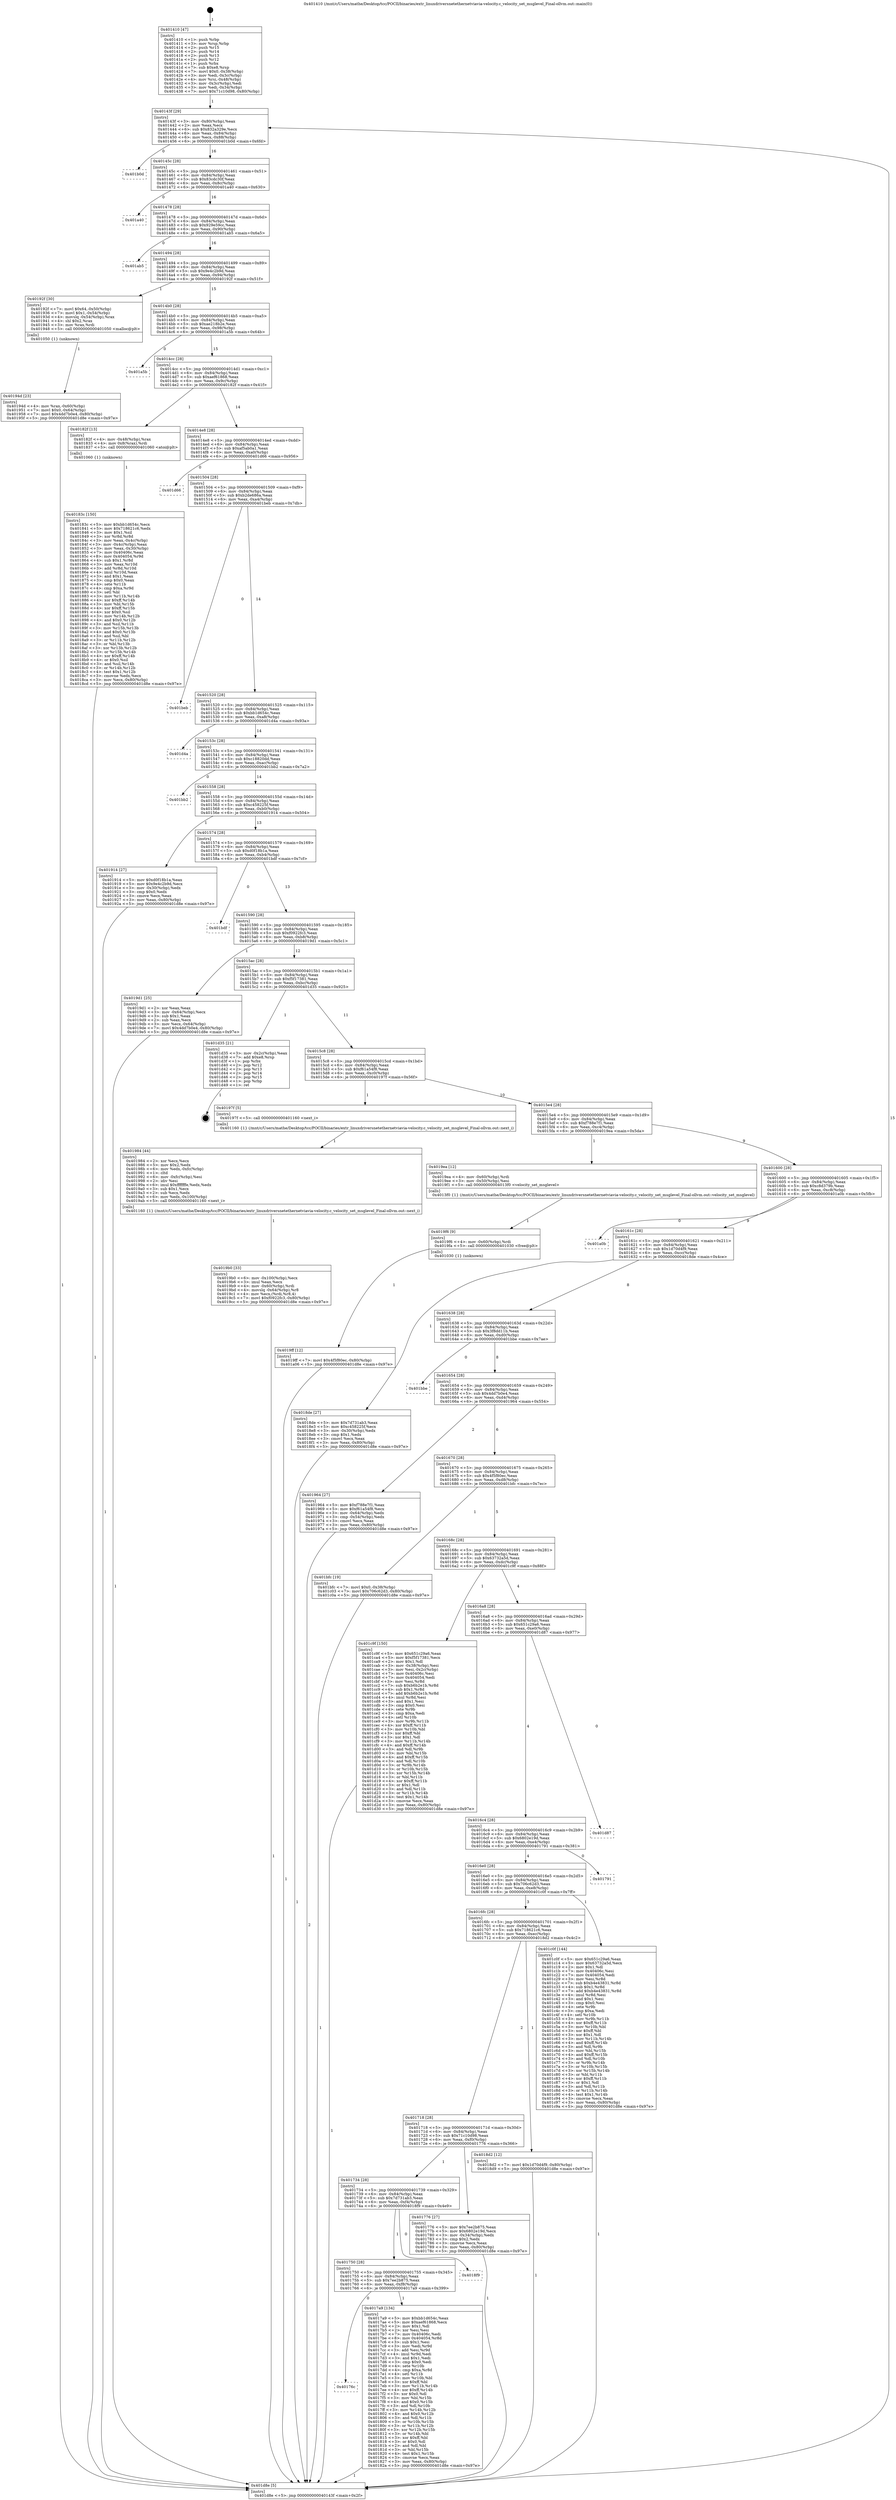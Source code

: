 digraph "0x401410" {
  label = "0x401410 (/mnt/c/Users/mathe/Desktop/tcc/POCII/binaries/extr_linuxdriversnetethernetviavia-velocity.c_velocity_set_msglevel_Final-ollvm.out::main(0))"
  labelloc = "t"
  node[shape=record]

  Entry [label="",width=0.3,height=0.3,shape=circle,fillcolor=black,style=filled]
  "0x40143f" [label="{
     0x40143f [29]\l
     | [instrs]\l
     &nbsp;&nbsp;0x40143f \<+3\>: mov -0x80(%rbp),%eax\l
     &nbsp;&nbsp;0x401442 \<+2\>: mov %eax,%ecx\l
     &nbsp;&nbsp;0x401444 \<+6\>: sub $0x832a329e,%ecx\l
     &nbsp;&nbsp;0x40144a \<+6\>: mov %eax,-0x84(%rbp)\l
     &nbsp;&nbsp;0x401450 \<+6\>: mov %ecx,-0x88(%rbp)\l
     &nbsp;&nbsp;0x401456 \<+6\>: je 0000000000401b0d \<main+0x6fd\>\l
  }"]
  "0x401b0d" [label="{
     0x401b0d\l
  }", style=dashed]
  "0x40145c" [label="{
     0x40145c [28]\l
     | [instrs]\l
     &nbsp;&nbsp;0x40145c \<+5\>: jmp 0000000000401461 \<main+0x51\>\l
     &nbsp;&nbsp;0x401461 \<+6\>: mov -0x84(%rbp),%eax\l
     &nbsp;&nbsp;0x401467 \<+5\>: sub $0x83cdc30f,%eax\l
     &nbsp;&nbsp;0x40146c \<+6\>: mov %eax,-0x8c(%rbp)\l
     &nbsp;&nbsp;0x401472 \<+6\>: je 0000000000401a40 \<main+0x630\>\l
  }"]
  Exit [label="",width=0.3,height=0.3,shape=circle,fillcolor=black,style=filled,peripheries=2]
  "0x401a40" [label="{
     0x401a40\l
  }", style=dashed]
  "0x401478" [label="{
     0x401478 [28]\l
     | [instrs]\l
     &nbsp;&nbsp;0x401478 \<+5\>: jmp 000000000040147d \<main+0x6d\>\l
     &nbsp;&nbsp;0x40147d \<+6\>: mov -0x84(%rbp),%eax\l
     &nbsp;&nbsp;0x401483 \<+5\>: sub $0x929e59cc,%eax\l
     &nbsp;&nbsp;0x401488 \<+6\>: mov %eax,-0x90(%rbp)\l
     &nbsp;&nbsp;0x40148e \<+6\>: je 0000000000401ab5 \<main+0x6a5\>\l
  }"]
  "0x4019ff" [label="{
     0x4019ff [12]\l
     | [instrs]\l
     &nbsp;&nbsp;0x4019ff \<+7\>: movl $0x4f5f80ec,-0x80(%rbp)\l
     &nbsp;&nbsp;0x401a06 \<+5\>: jmp 0000000000401d8e \<main+0x97e\>\l
  }"]
  "0x401ab5" [label="{
     0x401ab5\l
  }", style=dashed]
  "0x401494" [label="{
     0x401494 [28]\l
     | [instrs]\l
     &nbsp;&nbsp;0x401494 \<+5\>: jmp 0000000000401499 \<main+0x89\>\l
     &nbsp;&nbsp;0x401499 \<+6\>: mov -0x84(%rbp),%eax\l
     &nbsp;&nbsp;0x40149f \<+5\>: sub $0x9e4c2b9d,%eax\l
     &nbsp;&nbsp;0x4014a4 \<+6\>: mov %eax,-0x94(%rbp)\l
     &nbsp;&nbsp;0x4014aa \<+6\>: je 000000000040192f \<main+0x51f\>\l
  }"]
  "0x4019f6" [label="{
     0x4019f6 [9]\l
     | [instrs]\l
     &nbsp;&nbsp;0x4019f6 \<+4\>: mov -0x60(%rbp),%rdi\l
     &nbsp;&nbsp;0x4019fa \<+5\>: call 0000000000401030 \<free@plt\>\l
     | [calls]\l
     &nbsp;&nbsp;0x401030 \{1\} (unknown)\l
  }"]
  "0x40192f" [label="{
     0x40192f [30]\l
     | [instrs]\l
     &nbsp;&nbsp;0x40192f \<+7\>: movl $0x64,-0x50(%rbp)\l
     &nbsp;&nbsp;0x401936 \<+7\>: movl $0x1,-0x54(%rbp)\l
     &nbsp;&nbsp;0x40193d \<+4\>: movslq -0x54(%rbp),%rax\l
     &nbsp;&nbsp;0x401941 \<+4\>: shl $0x2,%rax\l
     &nbsp;&nbsp;0x401945 \<+3\>: mov %rax,%rdi\l
     &nbsp;&nbsp;0x401948 \<+5\>: call 0000000000401050 \<malloc@plt\>\l
     | [calls]\l
     &nbsp;&nbsp;0x401050 \{1\} (unknown)\l
  }"]
  "0x4014b0" [label="{
     0x4014b0 [28]\l
     | [instrs]\l
     &nbsp;&nbsp;0x4014b0 \<+5\>: jmp 00000000004014b5 \<main+0xa5\>\l
     &nbsp;&nbsp;0x4014b5 \<+6\>: mov -0x84(%rbp),%eax\l
     &nbsp;&nbsp;0x4014bb \<+5\>: sub $0xae218b2e,%eax\l
     &nbsp;&nbsp;0x4014c0 \<+6\>: mov %eax,-0x98(%rbp)\l
     &nbsp;&nbsp;0x4014c6 \<+6\>: je 0000000000401a5b \<main+0x64b\>\l
  }"]
  "0x4019b0" [label="{
     0x4019b0 [33]\l
     | [instrs]\l
     &nbsp;&nbsp;0x4019b0 \<+6\>: mov -0x100(%rbp),%ecx\l
     &nbsp;&nbsp;0x4019b6 \<+3\>: imul %eax,%ecx\l
     &nbsp;&nbsp;0x4019b9 \<+4\>: mov -0x60(%rbp),%rdi\l
     &nbsp;&nbsp;0x4019bd \<+4\>: movslq -0x64(%rbp),%r8\l
     &nbsp;&nbsp;0x4019c1 \<+4\>: mov %ecx,(%rdi,%r8,4)\l
     &nbsp;&nbsp;0x4019c5 \<+7\>: movl $0xf0922fc3,-0x80(%rbp)\l
     &nbsp;&nbsp;0x4019cc \<+5\>: jmp 0000000000401d8e \<main+0x97e\>\l
  }"]
  "0x401a5b" [label="{
     0x401a5b\l
  }", style=dashed]
  "0x4014cc" [label="{
     0x4014cc [28]\l
     | [instrs]\l
     &nbsp;&nbsp;0x4014cc \<+5\>: jmp 00000000004014d1 \<main+0xc1\>\l
     &nbsp;&nbsp;0x4014d1 \<+6\>: mov -0x84(%rbp),%eax\l
     &nbsp;&nbsp;0x4014d7 \<+5\>: sub $0xaef61868,%eax\l
     &nbsp;&nbsp;0x4014dc \<+6\>: mov %eax,-0x9c(%rbp)\l
     &nbsp;&nbsp;0x4014e2 \<+6\>: je 000000000040182f \<main+0x41f\>\l
  }"]
  "0x401984" [label="{
     0x401984 [44]\l
     | [instrs]\l
     &nbsp;&nbsp;0x401984 \<+2\>: xor %ecx,%ecx\l
     &nbsp;&nbsp;0x401986 \<+5\>: mov $0x2,%edx\l
     &nbsp;&nbsp;0x40198b \<+6\>: mov %edx,-0xfc(%rbp)\l
     &nbsp;&nbsp;0x401991 \<+1\>: cltd\l
     &nbsp;&nbsp;0x401992 \<+6\>: mov -0xfc(%rbp),%esi\l
     &nbsp;&nbsp;0x401998 \<+2\>: idiv %esi\l
     &nbsp;&nbsp;0x40199a \<+6\>: imul $0xfffffffe,%edx,%edx\l
     &nbsp;&nbsp;0x4019a0 \<+3\>: sub $0x1,%ecx\l
     &nbsp;&nbsp;0x4019a3 \<+2\>: sub %ecx,%edx\l
     &nbsp;&nbsp;0x4019a5 \<+6\>: mov %edx,-0x100(%rbp)\l
     &nbsp;&nbsp;0x4019ab \<+5\>: call 0000000000401160 \<next_i\>\l
     | [calls]\l
     &nbsp;&nbsp;0x401160 \{1\} (/mnt/c/Users/mathe/Desktop/tcc/POCII/binaries/extr_linuxdriversnetethernetviavia-velocity.c_velocity_set_msglevel_Final-ollvm.out::next_i)\l
  }"]
  "0x40182f" [label="{
     0x40182f [13]\l
     | [instrs]\l
     &nbsp;&nbsp;0x40182f \<+4\>: mov -0x48(%rbp),%rax\l
     &nbsp;&nbsp;0x401833 \<+4\>: mov 0x8(%rax),%rdi\l
     &nbsp;&nbsp;0x401837 \<+5\>: call 0000000000401060 \<atoi@plt\>\l
     | [calls]\l
     &nbsp;&nbsp;0x401060 \{1\} (unknown)\l
  }"]
  "0x4014e8" [label="{
     0x4014e8 [28]\l
     | [instrs]\l
     &nbsp;&nbsp;0x4014e8 \<+5\>: jmp 00000000004014ed \<main+0xdd\>\l
     &nbsp;&nbsp;0x4014ed \<+6\>: mov -0x84(%rbp),%eax\l
     &nbsp;&nbsp;0x4014f3 \<+5\>: sub $0xaf5ab0a1,%eax\l
     &nbsp;&nbsp;0x4014f8 \<+6\>: mov %eax,-0xa0(%rbp)\l
     &nbsp;&nbsp;0x4014fe \<+6\>: je 0000000000401d66 \<main+0x956\>\l
  }"]
  "0x40194d" [label="{
     0x40194d [23]\l
     | [instrs]\l
     &nbsp;&nbsp;0x40194d \<+4\>: mov %rax,-0x60(%rbp)\l
     &nbsp;&nbsp;0x401951 \<+7\>: movl $0x0,-0x64(%rbp)\l
     &nbsp;&nbsp;0x401958 \<+7\>: movl $0x4dd7b0e4,-0x80(%rbp)\l
     &nbsp;&nbsp;0x40195f \<+5\>: jmp 0000000000401d8e \<main+0x97e\>\l
  }"]
  "0x401d66" [label="{
     0x401d66\l
  }", style=dashed]
  "0x401504" [label="{
     0x401504 [28]\l
     | [instrs]\l
     &nbsp;&nbsp;0x401504 \<+5\>: jmp 0000000000401509 \<main+0xf9\>\l
     &nbsp;&nbsp;0x401509 \<+6\>: mov -0x84(%rbp),%eax\l
     &nbsp;&nbsp;0x40150f \<+5\>: sub $0xb2de686a,%eax\l
     &nbsp;&nbsp;0x401514 \<+6\>: mov %eax,-0xa4(%rbp)\l
     &nbsp;&nbsp;0x40151a \<+6\>: je 0000000000401beb \<main+0x7db\>\l
  }"]
  "0x40183c" [label="{
     0x40183c [150]\l
     | [instrs]\l
     &nbsp;&nbsp;0x40183c \<+5\>: mov $0xbb1d654c,%ecx\l
     &nbsp;&nbsp;0x401841 \<+5\>: mov $0x718621c6,%edx\l
     &nbsp;&nbsp;0x401846 \<+3\>: mov $0x1,%sil\l
     &nbsp;&nbsp;0x401849 \<+3\>: xor %r8d,%r8d\l
     &nbsp;&nbsp;0x40184c \<+3\>: mov %eax,-0x4c(%rbp)\l
     &nbsp;&nbsp;0x40184f \<+3\>: mov -0x4c(%rbp),%eax\l
     &nbsp;&nbsp;0x401852 \<+3\>: mov %eax,-0x30(%rbp)\l
     &nbsp;&nbsp;0x401855 \<+7\>: mov 0x40406c,%eax\l
     &nbsp;&nbsp;0x40185c \<+8\>: mov 0x404054,%r9d\l
     &nbsp;&nbsp;0x401864 \<+4\>: sub $0x1,%r8d\l
     &nbsp;&nbsp;0x401868 \<+3\>: mov %eax,%r10d\l
     &nbsp;&nbsp;0x40186b \<+3\>: add %r8d,%r10d\l
     &nbsp;&nbsp;0x40186e \<+4\>: imul %r10d,%eax\l
     &nbsp;&nbsp;0x401872 \<+3\>: and $0x1,%eax\l
     &nbsp;&nbsp;0x401875 \<+3\>: cmp $0x0,%eax\l
     &nbsp;&nbsp;0x401878 \<+4\>: sete %r11b\l
     &nbsp;&nbsp;0x40187c \<+4\>: cmp $0xa,%r9d\l
     &nbsp;&nbsp;0x401880 \<+3\>: setl %bl\l
     &nbsp;&nbsp;0x401883 \<+3\>: mov %r11b,%r14b\l
     &nbsp;&nbsp;0x401886 \<+4\>: xor $0xff,%r14b\l
     &nbsp;&nbsp;0x40188a \<+3\>: mov %bl,%r15b\l
     &nbsp;&nbsp;0x40188d \<+4\>: xor $0xff,%r15b\l
     &nbsp;&nbsp;0x401891 \<+4\>: xor $0x0,%sil\l
     &nbsp;&nbsp;0x401895 \<+3\>: mov %r14b,%r12b\l
     &nbsp;&nbsp;0x401898 \<+4\>: and $0x0,%r12b\l
     &nbsp;&nbsp;0x40189c \<+3\>: and %sil,%r11b\l
     &nbsp;&nbsp;0x40189f \<+3\>: mov %r15b,%r13b\l
     &nbsp;&nbsp;0x4018a2 \<+4\>: and $0x0,%r13b\l
     &nbsp;&nbsp;0x4018a6 \<+3\>: and %sil,%bl\l
     &nbsp;&nbsp;0x4018a9 \<+3\>: or %r11b,%r12b\l
     &nbsp;&nbsp;0x4018ac \<+3\>: or %bl,%r13b\l
     &nbsp;&nbsp;0x4018af \<+3\>: xor %r13b,%r12b\l
     &nbsp;&nbsp;0x4018b2 \<+3\>: or %r15b,%r14b\l
     &nbsp;&nbsp;0x4018b5 \<+4\>: xor $0xff,%r14b\l
     &nbsp;&nbsp;0x4018b9 \<+4\>: or $0x0,%sil\l
     &nbsp;&nbsp;0x4018bd \<+3\>: and %sil,%r14b\l
     &nbsp;&nbsp;0x4018c0 \<+3\>: or %r14b,%r12b\l
     &nbsp;&nbsp;0x4018c3 \<+4\>: test $0x1,%r12b\l
     &nbsp;&nbsp;0x4018c7 \<+3\>: cmovne %edx,%ecx\l
     &nbsp;&nbsp;0x4018ca \<+3\>: mov %ecx,-0x80(%rbp)\l
     &nbsp;&nbsp;0x4018cd \<+5\>: jmp 0000000000401d8e \<main+0x97e\>\l
  }"]
  "0x401beb" [label="{
     0x401beb\l
  }", style=dashed]
  "0x401520" [label="{
     0x401520 [28]\l
     | [instrs]\l
     &nbsp;&nbsp;0x401520 \<+5\>: jmp 0000000000401525 \<main+0x115\>\l
     &nbsp;&nbsp;0x401525 \<+6\>: mov -0x84(%rbp),%eax\l
     &nbsp;&nbsp;0x40152b \<+5\>: sub $0xbb1d654c,%eax\l
     &nbsp;&nbsp;0x401530 \<+6\>: mov %eax,-0xa8(%rbp)\l
     &nbsp;&nbsp;0x401536 \<+6\>: je 0000000000401d4a \<main+0x93a\>\l
  }"]
  "0x40176c" [label="{
     0x40176c\l
  }", style=dashed]
  "0x401d4a" [label="{
     0x401d4a\l
  }", style=dashed]
  "0x40153c" [label="{
     0x40153c [28]\l
     | [instrs]\l
     &nbsp;&nbsp;0x40153c \<+5\>: jmp 0000000000401541 \<main+0x131\>\l
     &nbsp;&nbsp;0x401541 \<+6\>: mov -0x84(%rbp),%eax\l
     &nbsp;&nbsp;0x401547 \<+5\>: sub $0xc18820dd,%eax\l
     &nbsp;&nbsp;0x40154c \<+6\>: mov %eax,-0xac(%rbp)\l
     &nbsp;&nbsp;0x401552 \<+6\>: je 0000000000401bb2 \<main+0x7a2\>\l
  }"]
  "0x4017a9" [label="{
     0x4017a9 [134]\l
     | [instrs]\l
     &nbsp;&nbsp;0x4017a9 \<+5\>: mov $0xbb1d654c,%eax\l
     &nbsp;&nbsp;0x4017ae \<+5\>: mov $0xaef61868,%ecx\l
     &nbsp;&nbsp;0x4017b3 \<+2\>: mov $0x1,%dl\l
     &nbsp;&nbsp;0x4017b5 \<+2\>: xor %esi,%esi\l
     &nbsp;&nbsp;0x4017b7 \<+7\>: mov 0x40406c,%edi\l
     &nbsp;&nbsp;0x4017be \<+8\>: mov 0x404054,%r8d\l
     &nbsp;&nbsp;0x4017c6 \<+3\>: sub $0x1,%esi\l
     &nbsp;&nbsp;0x4017c9 \<+3\>: mov %edi,%r9d\l
     &nbsp;&nbsp;0x4017cc \<+3\>: add %esi,%r9d\l
     &nbsp;&nbsp;0x4017cf \<+4\>: imul %r9d,%edi\l
     &nbsp;&nbsp;0x4017d3 \<+3\>: and $0x1,%edi\l
     &nbsp;&nbsp;0x4017d6 \<+3\>: cmp $0x0,%edi\l
     &nbsp;&nbsp;0x4017d9 \<+4\>: sete %r10b\l
     &nbsp;&nbsp;0x4017dd \<+4\>: cmp $0xa,%r8d\l
     &nbsp;&nbsp;0x4017e1 \<+4\>: setl %r11b\l
     &nbsp;&nbsp;0x4017e5 \<+3\>: mov %r10b,%bl\l
     &nbsp;&nbsp;0x4017e8 \<+3\>: xor $0xff,%bl\l
     &nbsp;&nbsp;0x4017eb \<+3\>: mov %r11b,%r14b\l
     &nbsp;&nbsp;0x4017ee \<+4\>: xor $0xff,%r14b\l
     &nbsp;&nbsp;0x4017f2 \<+3\>: xor $0x0,%dl\l
     &nbsp;&nbsp;0x4017f5 \<+3\>: mov %bl,%r15b\l
     &nbsp;&nbsp;0x4017f8 \<+4\>: and $0x0,%r15b\l
     &nbsp;&nbsp;0x4017fc \<+3\>: and %dl,%r10b\l
     &nbsp;&nbsp;0x4017ff \<+3\>: mov %r14b,%r12b\l
     &nbsp;&nbsp;0x401802 \<+4\>: and $0x0,%r12b\l
     &nbsp;&nbsp;0x401806 \<+3\>: and %dl,%r11b\l
     &nbsp;&nbsp;0x401809 \<+3\>: or %r10b,%r15b\l
     &nbsp;&nbsp;0x40180c \<+3\>: or %r11b,%r12b\l
     &nbsp;&nbsp;0x40180f \<+3\>: xor %r12b,%r15b\l
     &nbsp;&nbsp;0x401812 \<+3\>: or %r14b,%bl\l
     &nbsp;&nbsp;0x401815 \<+3\>: xor $0xff,%bl\l
     &nbsp;&nbsp;0x401818 \<+3\>: or $0x0,%dl\l
     &nbsp;&nbsp;0x40181b \<+2\>: and %dl,%bl\l
     &nbsp;&nbsp;0x40181d \<+3\>: or %bl,%r15b\l
     &nbsp;&nbsp;0x401820 \<+4\>: test $0x1,%r15b\l
     &nbsp;&nbsp;0x401824 \<+3\>: cmovne %ecx,%eax\l
     &nbsp;&nbsp;0x401827 \<+3\>: mov %eax,-0x80(%rbp)\l
     &nbsp;&nbsp;0x40182a \<+5\>: jmp 0000000000401d8e \<main+0x97e\>\l
  }"]
  "0x401bb2" [label="{
     0x401bb2\l
  }", style=dashed]
  "0x401558" [label="{
     0x401558 [28]\l
     | [instrs]\l
     &nbsp;&nbsp;0x401558 \<+5\>: jmp 000000000040155d \<main+0x14d\>\l
     &nbsp;&nbsp;0x40155d \<+6\>: mov -0x84(%rbp),%eax\l
     &nbsp;&nbsp;0x401563 \<+5\>: sub $0xc458225f,%eax\l
     &nbsp;&nbsp;0x401568 \<+6\>: mov %eax,-0xb0(%rbp)\l
     &nbsp;&nbsp;0x40156e \<+6\>: je 0000000000401914 \<main+0x504\>\l
  }"]
  "0x401750" [label="{
     0x401750 [28]\l
     | [instrs]\l
     &nbsp;&nbsp;0x401750 \<+5\>: jmp 0000000000401755 \<main+0x345\>\l
     &nbsp;&nbsp;0x401755 \<+6\>: mov -0x84(%rbp),%eax\l
     &nbsp;&nbsp;0x40175b \<+5\>: sub $0x7ee2b875,%eax\l
     &nbsp;&nbsp;0x401760 \<+6\>: mov %eax,-0xf8(%rbp)\l
     &nbsp;&nbsp;0x401766 \<+6\>: je 00000000004017a9 \<main+0x399\>\l
  }"]
  "0x401914" [label="{
     0x401914 [27]\l
     | [instrs]\l
     &nbsp;&nbsp;0x401914 \<+5\>: mov $0xd0f18b1a,%eax\l
     &nbsp;&nbsp;0x401919 \<+5\>: mov $0x9e4c2b9d,%ecx\l
     &nbsp;&nbsp;0x40191e \<+3\>: mov -0x30(%rbp),%edx\l
     &nbsp;&nbsp;0x401921 \<+3\>: cmp $0x0,%edx\l
     &nbsp;&nbsp;0x401924 \<+3\>: cmove %ecx,%eax\l
     &nbsp;&nbsp;0x401927 \<+3\>: mov %eax,-0x80(%rbp)\l
     &nbsp;&nbsp;0x40192a \<+5\>: jmp 0000000000401d8e \<main+0x97e\>\l
  }"]
  "0x401574" [label="{
     0x401574 [28]\l
     | [instrs]\l
     &nbsp;&nbsp;0x401574 \<+5\>: jmp 0000000000401579 \<main+0x169\>\l
     &nbsp;&nbsp;0x401579 \<+6\>: mov -0x84(%rbp),%eax\l
     &nbsp;&nbsp;0x40157f \<+5\>: sub $0xd0f18b1a,%eax\l
     &nbsp;&nbsp;0x401584 \<+6\>: mov %eax,-0xb4(%rbp)\l
     &nbsp;&nbsp;0x40158a \<+6\>: je 0000000000401bdf \<main+0x7cf\>\l
  }"]
  "0x4018f9" [label="{
     0x4018f9\l
  }", style=dashed]
  "0x401bdf" [label="{
     0x401bdf\l
  }", style=dashed]
  "0x401590" [label="{
     0x401590 [28]\l
     | [instrs]\l
     &nbsp;&nbsp;0x401590 \<+5\>: jmp 0000000000401595 \<main+0x185\>\l
     &nbsp;&nbsp;0x401595 \<+6\>: mov -0x84(%rbp),%eax\l
     &nbsp;&nbsp;0x40159b \<+5\>: sub $0xf0922fc3,%eax\l
     &nbsp;&nbsp;0x4015a0 \<+6\>: mov %eax,-0xb8(%rbp)\l
     &nbsp;&nbsp;0x4015a6 \<+6\>: je 00000000004019d1 \<main+0x5c1\>\l
  }"]
  "0x401410" [label="{
     0x401410 [47]\l
     | [instrs]\l
     &nbsp;&nbsp;0x401410 \<+1\>: push %rbp\l
     &nbsp;&nbsp;0x401411 \<+3\>: mov %rsp,%rbp\l
     &nbsp;&nbsp;0x401414 \<+2\>: push %r15\l
     &nbsp;&nbsp;0x401416 \<+2\>: push %r14\l
     &nbsp;&nbsp;0x401418 \<+2\>: push %r13\l
     &nbsp;&nbsp;0x40141a \<+2\>: push %r12\l
     &nbsp;&nbsp;0x40141c \<+1\>: push %rbx\l
     &nbsp;&nbsp;0x40141d \<+7\>: sub $0xe8,%rsp\l
     &nbsp;&nbsp;0x401424 \<+7\>: movl $0x0,-0x38(%rbp)\l
     &nbsp;&nbsp;0x40142b \<+3\>: mov %edi,-0x3c(%rbp)\l
     &nbsp;&nbsp;0x40142e \<+4\>: mov %rsi,-0x48(%rbp)\l
     &nbsp;&nbsp;0x401432 \<+3\>: mov -0x3c(%rbp),%edi\l
     &nbsp;&nbsp;0x401435 \<+3\>: mov %edi,-0x34(%rbp)\l
     &nbsp;&nbsp;0x401438 \<+7\>: movl $0x71c10d98,-0x80(%rbp)\l
  }"]
  "0x4019d1" [label="{
     0x4019d1 [25]\l
     | [instrs]\l
     &nbsp;&nbsp;0x4019d1 \<+2\>: xor %eax,%eax\l
     &nbsp;&nbsp;0x4019d3 \<+3\>: mov -0x64(%rbp),%ecx\l
     &nbsp;&nbsp;0x4019d6 \<+3\>: sub $0x1,%eax\l
     &nbsp;&nbsp;0x4019d9 \<+2\>: sub %eax,%ecx\l
     &nbsp;&nbsp;0x4019db \<+3\>: mov %ecx,-0x64(%rbp)\l
     &nbsp;&nbsp;0x4019de \<+7\>: movl $0x4dd7b0e4,-0x80(%rbp)\l
     &nbsp;&nbsp;0x4019e5 \<+5\>: jmp 0000000000401d8e \<main+0x97e\>\l
  }"]
  "0x4015ac" [label="{
     0x4015ac [28]\l
     | [instrs]\l
     &nbsp;&nbsp;0x4015ac \<+5\>: jmp 00000000004015b1 \<main+0x1a1\>\l
     &nbsp;&nbsp;0x4015b1 \<+6\>: mov -0x84(%rbp),%eax\l
     &nbsp;&nbsp;0x4015b7 \<+5\>: sub $0xf5f17381,%eax\l
     &nbsp;&nbsp;0x4015bc \<+6\>: mov %eax,-0xbc(%rbp)\l
     &nbsp;&nbsp;0x4015c2 \<+6\>: je 0000000000401d35 \<main+0x925\>\l
  }"]
  "0x401d8e" [label="{
     0x401d8e [5]\l
     | [instrs]\l
     &nbsp;&nbsp;0x401d8e \<+5\>: jmp 000000000040143f \<main+0x2f\>\l
  }"]
  "0x401d35" [label="{
     0x401d35 [21]\l
     | [instrs]\l
     &nbsp;&nbsp;0x401d35 \<+3\>: mov -0x2c(%rbp),%eax\l
     &nbsp;&nbsp;0x401d38 \<+7\>: add $0xe8,%rsp\l
     &nbsp;&nbsp;0x401d3f \<+1\>: pop %rbx\l
     &nbsp;&nbsp;0x401d40 \<+2\>: pop %r12\l
     &nbsp;&nbsp;0x401d42 \<+2\>: pop %r13\l
     &nbsp;&nbsp;0x401d44 \<+2\>: pop %r14\l
     &nbsp;&nbsp;0x401d46 \<+2\>: pop %r15\l
     &nbsp;&nbsp;0x401d48 \<+1\>: pop %rbp\l
     &nbsp;&nbsp;0x401d49 \<+1\>: ret\l
  }"]
  "0x4015c8" [label="{
     0x4015c8 [28]\l
     | [instrs]\l
     &nbsp;&nbsp;0x4015c8 \<+5\>: jmp 00000000004015cd \<main+0x1bd\>\l
     &nbsp;&nbsp;0x4015cd \<+6\>: mov -0x84(%rbp),%eax\l
     &nbsp;&nbsp;0x4015d3 \<+5\>: sub $0xf61a54f8,%eax\l
     &nbsp;&nbsp;0x4015d8 \<+6\>: mov %eax,-0xc0(%rbp)\l
     &nbsp;&nbsp;0x4015de \<+6\>: je 000000000040197f \<main+0x56f\>\l
  }"]
  "0x401734" [label="{
     0x401734 [28]\l
     | [instrs]\l
     &nbsp;&nbsp;0x401734 \<+5\>: jmp 0000000000401739 \<main+0x329\>\l
     &nbsp;&nbsp;0x401739 \<+6\>: mov -0x84(%rbp),%eax\l
     &nbsp;&nbsp;0x40173f \<+5\>: sub $0x7d731ab3,%eax\l
     &nbsp;&nbsp;0x401744 \<+6\>: mov %eax,-0xf4(%rbp)\l
     &nbsp;&nbsp;0x40174a \<+6\>: je 00000000004018f9 \<main+0x4e9\>\l
  }"]
  "0x40197f" [label="{
     0x40197f [5]\l
     | [instrs]\l
     &nbsp;&nbsp;0x40197f \<+5\>: call 0000000000401160 \<next_i\>\l
     | [calls]\l
     &nbsp;&nbsp;0x401160 \{1\} (/mnt/c/Users/mathe/Desktop/tcc/POCII/binaries/extr_linuxdriversnetethernetviavia-velocity.c_velocity_set_msglevel_Final-ollvm.out::next_i)\l
  }"]
  "0x4015e4" [label="{
     0x4015e4 [28]\l
     | [instrs]\l
     &nbsp;&nbsp;0x4015e4 \<+5\>: jmp 00000000004015e9 \<main+0x1d9\>\l
     &nbsp;&nbsp;0x4015e9 \<+6\>: mov -0x84(%rbp),%eax\l
     &nbsp;&nbsp;0x4015ef \<+5\>: sub $0xf788e7f1,%eax\l
     &nbsp;&nbsp;0x4015f4 \<+6\>: mov %eax,-0xc4(%rbp)\l
     &nbsp;&nbsp;0x4015fa \<+6\>: je 00000000004019ea \<main+0x5da\>\l
  }"]
  "0x401776" [label="{
     0x401776 [27]\l
     | [instrs]\l
     &nbsp;&nbsp;0x401776 \<+5\>: mov $0x7ee2b875,%eax\l
     &nbsp;&nbsp;0x40177b \<+5\>: mov $0x6802e19d,%ecx\l
     &nbsp;&nbsp;0x401780 \<+3\>: mov -0x34(%rbp),%edx\l
     &nbsp;&nbsp;0x401783 \<+3\>: cmp $0x2,%edx\l
     &nbsp;&nbsp;0x401786 \<+3\>: cmovne %ecx,%eax\l
     &nbsp;&nbsp;0x401789 \<+3\>: mov %eax,-0x80(%rbp)\l
     &nbsp;&nbsp;0x40178c \<+5\>: jmp 0000000000401d8e \<main+0x97e\>\l
  }"]
  "0x4019ea" [label="{
     0x4019ea [12]\l
     | [instrs]\l
     &nbsp;&nbsp;0x4019ea \<+4\>: mov -0x60(%rbp),%rdi\l
     &nbsp;&nbsp;0x4019ee \<+3\>: mov -0x50(%rbp),%esi\l
     &nbsp;&nbsp;0x4019f1 \<+5\>: call 00000000004013f0 \<velocity_set_msglevel\>\l
     | [calls]\l
     &nbsp;&nbsp;0x4013f0 \{1\} (/mnt/c/Users/mathe/Desktop/tcc/POCII/binaries/extr_linuxdriversnetethernetviavia-velocity.c_velocity_set_msglevel_Final-ollvm.out::velocity_set_msglevel)\l
  }"]
  "0x401600" [label="{
     0x401600 [28]\l
     | [instrs]\l
     &nbsp;&nbsp;0x401600 \<+5\>: jmp 0000000000401605 \<main+0x1f5\>\l
     &nbsp;&nbsp;0x401605 \<+6\>: mov -0x84(%rbp),%eax\l
     &nbsp;&nbsp;0x40160b \<+5\>: sub $0xc8d379b,%eax\l
     &nbsp;&nbsp;0x401610 \<+6\>: mov %eax,-0xc8(%rbp)\l
     &nbsp;&nbsp;0x401616 \<+6\>: je 0000000000401a0b \<main+0x5fb\>\l
  }"]
  "0x401718" [label="{
     0x401718 [28]\l
     | [instrs]\l
     &nbsp;&nbsp;0x401718 \<+5\>: jmp 000000000040171d \<main+0x30d\>\l
     &nbsp;&nbsp;0x40171d \<+6\>: mov -0x84(%rbp),%eax\l
     &nbsp;&nbsp;0x401723 \<+5\>: sub $0x71c10d98,%eax\l
     &nbsp;&nbsp;0x401728 \<+6\>: mov %eax,-0xf0(%rbp)\l
     &nbsp;&nbsp;0x40172e \<+6\>: je 0000000000401776 \<main+0x366\>\l
  }"]
  "0x401a0b" [label="{
     0x401a0b\l
  }", style=dashed]
  "0x40161c" [label="{
     0x40161c [28]\l
     | [instrs]\l
     &nbsp;&nbsp;0x40161c \<+5\>: jmp 0000000000401621 \<main+0x211\>\l
     &nbsp;&nbsp;0x401621 \<+6\>: mov -0x84(%rbp),%eax\l
     &nbsp;&nbsp;0x401627 \<+5\>: sub $0x1d70d4f9,%eax\l
     &nbsp;&nbsp;0x40162c \<+6\>: mov %eax,-0xcc(%rbp)\l
     &nbsp;&nbsp;0x401632 \<+6\>: je 00000000004018de \<main+0x4ce\>\l
  }"]
  "0x4018d2" [label="{
     0x4018d2 [12]\l
     | [instrs]\l
     &nbsp;&nbsp;0x4018d2 \<+7\>: movl $0x1d70d4f9,-0x80(%rbp)\l
     &nbsp;&nbsp;0x4018d9 \<+5\>: jmp 0000000000401d8e \<main+0x97e\>\l
  }"]
  "0x4018de" [label="{
     0x4018de [27]\l
     | [instrs]\l
     &nbsp;&nbsp;0x4018de \<+5\>: mov $0x7d731ab3,%eax\l
     &nbsp;&nbsp;0x4018e3 \<+5\>: mov $0xc458225f,%ecx\l
     &nbsp;&nbsp;0x4018e8 \<+3\>: mov -0x30(%rbp),%edx\l
     &nbsp;&nbsp;0x4018eb \<+3\>: cmp $0x1,%edx\l
     &nbsp;&nbsp;0x4018ee \<+3\>: cmovl %ecx,%eax\l
     &nbsp;&nbsp;0x4018f1 \<+3\>: mov %eax,-0x80(%rbp)\l
     &nbsp;&nbsp;0x4018f4 \<+5\>: jmp 0000000000401d8e \<main+0x97e\>\l
  }"]
  "0x401638" [label="{
     0x401638 [28]\l
     | [instrs]\l
     &nbsp;&nbsp;0x401638 \<+5\>: jmp 000000000040163d \<main+0x22d\>\l
     &nbsp;&nbsp;0x40163d \<+6\>: mov -0x84(%rbp),%eax\l
     &nbsp;&nbsp;0x401643 \<+5\>: sub $0x3f8dd11b,%eax\l
     &nbsp;&nbsp;0x401648 \<+6\>: mov %eax,-0xd0(%rbp)\l
     &nbsp;&nbsp;0x40164e \<+6\>: je 0000000000401bbe \<main+0x7ae\>\l
  }"]
  "0x4016fc" [label="{
     0x4016fc [28]\l
     | [instrs]\l
     &nbsp;&nbsp;0x4016fc \<+5\>: jmp 0000000000401701 \<main+0x2f1\>\l
     &nbsp;&nbsp;0x401701 \<+6\>: mov -0x84(%rbp),%eax\l
     &nbsp;&nbsp;0x401707 \<+5\>: sub $0x718621c6,%eax\l
     &nbsp;&nbsp;0x40170c \<+6\>: mov %eax,-0xec(%rbp)\l
     &nbsp;&nbsp;0x401712 \<+6\>: je 00000000004018d2 \<main+0x4c2\>\l
  }"]
  "0x401bbe" [label="{
     0x401bbe\l
  }", style=dashed]
  "0x401654" [label="{
     0x401654 [28]\l
     | [instrs]\l
     &nbsp;&nbsp;0x401654 \<+5\>: jmp 0000000000401659 \<main+0x249\>\l
     &nbsp;&nbsp;0x401659 \<+6\>: mov -0x84(%rbp),%eax\l
     &nbsp;&nbsp;0x40165f \<+5\>: sub $0x4dd7b0e4,%eax\l
     &nbsp;&nbsp;0x401664 \<+6\>: mov %eax,-0xd4(%rbp)\l
     &nbsp;&nbsp;0x40166a \<+6\>: je 0000000000401964 \<main+0x554\>\l
  }"]
  "0x401c0f" [label="{
     0x401c0f [144]\l
     | [instrs]\l
     &nbsp;&nbsp;0x401c0f \<+5\>: mov $0x651c29a6,%eax\l
     &nbsp;&nbsp;0x401c14 \<+5\>: mov $0x63732a5d,%ecx\l
     &nbsp;&nbsp;0x401c19 \<+2\>: mov $0x1,%dl\l
     &nbsp;&nbsp;0x401c1b \<+7\>: mov 0x40406c,%esi\l
     &nbsp;&nbsp;0x401c22 \<+7\>: mov 0x404054,%edi\l
     &nbsp;&nbsp;0x401c29 \<+3\>: mov %esi,%r8d\l
     &nbsp;&nbsp;0x401c2c \<+7\>: sub $0xb4e43831,%r8d\l
     &nbsp;&nbsp;0x401c33 \<+4\>: sub $0x1,%r8d\l
     &nbsp;&nbsp;0x401c37 \<+7\>: add $0xb4e43831,%r8d\l
     &nbsp;&nbsp;0x401c3e \<+4\>: imul %r8d,%esi\l
     &nbsp;&nbsp;0x401c42 \<+3\>: and $0x1,%esi\l
     &nbsp;&nbsp;0x401c45 \<+3\>: cmp $0x0,%esi\l
     &nbsp;&nbsp;0x401c48 \<+4\>: sete %r9b\l
     &nbsp;&nbsp;0x401c4c \<+3\>: cmp $0xa,%edi\l
     &nbsp;&nbsp;0x401c4f \<+4\>: setl %r10b\l
     &nbsp;&nbsp;0x401c53 \<+3\>: mov %r9b,%r11b\l
     &nbsp;&nbsp;0x401c56 \<+4\>: xor $0xff,%r11b\l
     &nbsp;&nbsp;0x401c5a \<+3\>: mov %r10b,%bl\l
     &nbsp;&nbsp;0x401c5d \<+3\>: xor $0xff,%bl\l
     &nbsp;&nbsp;0x401c60 \<+3\>: xor $0x1,%dl\l
     &nbsp;&nbsp;0x401c63 \<+3\>: mov %r11b,%r14b\l
     &nbsp;&nbsp;0x401c66 \<+4\>: and $0xff,%r14b\l
     &nbsp;&nbsp;0x401c6a \<+3\>: and %dl,%r9b\l
     &nbsp;&nbsp;0x401c6d \<+3\>: mov %bl,%r15b\l
     &nbsp;&nbsp;0x401c70 \<+4\>: and $0xff,%r15b\l
     &nbsp;&nbsp;0x401c74 \<+3\>: and %dl,%r10b\l
     &nbsp;&nbsp;0x401c77 \<+3\>: or %r9b,%r14b\l
     &nbsp;&nbsp;0x401c7a \<+3\>: or %r10b,%r15b\l
     &nbsp;&nbsp;0x401c7d \<+3\>: xor %r15b,%r14b\l
     &nbsp;&nbsp;0x401c80 \<+3\>: or %bl,%r11b\l
     &nbsp;&nbsp;0x401c83 \<+4\>: xor $0xff,%r11b\l
     &nbsp;&nbsp;0x401c87 \<+3\>: or $0x1,%dl\l
     &nbsp;&nbsp;0x401c8a \<+3\>: and %dl,%r11b\l
     &nbsp;&nbsp;0x401c8d \<+3\>: or %r11b,%r14b\l
     &nbsp;&nbsp;0x401c90 \<+4\>: test $0x1,%r14b\l
     &nbsp;&nbsp;0x401c94 \<+3\>: cmovne %ecx,%eax\l
     &nbsp;&nbsp;0x401c97 \<+3\>: mov %eax,-0x80(%rbp)\l
     &nbsp;&nbsp;0x401c9a \<+5\>: jmp 0000000000401d8e \<main+0x97e\>\l
  }"]
  "0x401964" [label="{
     0x401964 [27]\l
     | [instrs]\l
     &nbsp;&nbsp;0x401964 \<+5\>: mov $0xf788e7f1,%eax\l
     &nbsp;&nbsp;0x401969 \<+5\>: mov $0xf61a54f8,%ecx\l
     &nbsp;&nbsp;0x40196e \<+3\>: mov -0x64(%rbp),%edx\l
     &nbsp;&nbsp;0x401971 \<+3\>: cmp -0x54(%rbp),%edx\l
     &nbsp;&nbsp;0x401974 \<+3\>: cmovl %ecx,%eax\l
     &nbsp;&nbsp;0x401977 \<+3\>: mov %eax,-0x80(%rbp)\l
     &nbsp;&nbsp;0x40197a \<+5\>: jmp 0000000000401d8e \<main+0x97e\>\l
  }"]
  "0x401670" [label="{
     0x401670 [28]\l
     | [instrs]\l
     &nbsp;&nbsp;0x401670 \<+5\>: jmp 0000000000401675 \<main+0x265\>\l
     &nbsp;&nbsp;0x401675 \<+6\>: mov -0x84(%rbp),%eax\l
     &nbsp;&nbsp;0x40167b \<+5\>: sub $0x4f5f80ec,%eax\l
     &nbsp;&nbsp;0x401680 \<+6\>: mov %eax,-0xd8(%rbp)\l
     &nbsp;&nbsp;0x401686 \<+6\>: je 0000000000401bfc \<main+0x7ec\>\l
  }"]
  "0x4016e0" [label="{
     0x4016e0 [28]\l
     | [instrs]\l
     &nbsp;&nbsp;0x4016e0 \<+5\>: jmp 00000000004016e5 \<main+0x2d5\>\l
     &nbsp;&nbsp;0x4016e5 \<+6\>: mov -0x84(%rbp),%eax\l
     &nbsp;&nbsp;0x4016eb \<+5\>: sub $0x706c62d3,%eax\l
     &nbsp;&nbsp;0x4016f0 \<+6\>: mov %eax,-0xe8(%rbp)\l
     &nbsp;&nbsp;0x4016f6 \<+6\>: je 0000000000401c0f \<main+0x7ff\>\l
  }"]
  "0x401bfc" [label="{
     0x401bfc [19]\l
     | [instrs]\l
     &nbsp;&nbsp;0x401bfc \<+7\>: movl $0x0,-0x38(%rbp)\l
     &nbsp;&nbsp;0x401c03 \<+7\>: movl $0x706c62d3,-0x80(%rbp)\l
     &nbsp;&nbsp;0x401c0a \<+5\>: jmp 0000000000401d8e \<main+0x97e\>\l
  }"]
  "0x40168c" [label="{
     0x40168c [28]\l
     | [instrs]\l
     &nbsp;&nbsp;0x40168c \<+5\>: jmp 0000000000401691 \<main+0x281\>\l
     &nbsp;&nbsp;0x401691 \<+6\>: mov -0x84(%rbp),%eax\l
     &nbsp;&nbsp;0x401697 \<+5\>: sub $0x63732a5d,%eax\l
     &nbsp;&nbsp;0x40169c \<+6\>: mov %eax,-0xdc(%rbp)\l
     &nbsp;&nbsp;0x4016a2 \<+6\>: je 0000000000401c9f \<main+0x88f\>\l
  }"]
  "0x401791" [label="{
     0x401791\l
  }", style=dashed]
  "0x401c9f" [label="{
     0x401c9f [150]\l
     | [instrs]\l
     &nbsp;&nbsp;0x401c9f \<+5\>: mov $0x651c29a6,%eax\l
     &nbsp;&nbsp;0x401ca4 \<+5\>: mov $0xf5f17381,%ecx\l
     &nbsp;&nbsp;0x401ca9 \<+2\>: mov $0x1,%dl\l
     &nbsp;&nbsp;0x401cab \<+3\>: mov -0x38(%rbp),%esi\l
     &nbsp;&nbsp;0x401cae \<+3\>: mov %esi,-0x2c(%rbp)\l
     &nbsp;&nbsp;0x401cb1 \<+7\>: mov 0x40406c,%esi\l
     &nbsp;&nbsp;0x401cb8 \<+7\>: mov 0x404054,%edi\l
     &nbsp;&nbsp;0x401cbf \<+3\>: mov %esi,%r8d\l
     &nbsp;&nbsp;0x401cc2 \<+7\>: sub $0xb6b2e1b,%r8d\l
     &nbsp;&nbsp;0x401cc9 \<+4\>: sub $0x1,%r8d\l
     &nbsp;&nbsp;0x401ccd \<+7\>: add $0xb6b2e1b,%r8d\l
     &nbsp;&nbsp;0x401cd4 \<+4\>: imul %r8d,%esi\l
     &nbsp;&nbsp;0x401cd8 \<+3\>: and $0x1,%esi\l
     &nbsp;&nbsp;0x401cdb \<+3\>: cmp $0x0,%esi\l
     &nbsp;&nbsp;0x401cde \<+4\>: sete %r9b\l
     &nbsp;&nbsp;0x401ce2 \<+3\>: cmp $0xa,%edi\l
     &nbsp;&nbsp;0x401ce5 \<+4\>: setl %r10b\l
     &nbsp;&nbsp;0x401ce9 \<+3\>: mov %r9b,%r11b\l
     &nbsp;&nbsp;0x401cec \<+4\>: xor $0xff,%r11b\l
     &nbsp;&nbsp;0x401cf0 \<+3\>: mov %r10b,%bl\l
     &nbsp;&nbsp;0x401cf3 \<+3\>: xor $0xff,%bl\l
     &nbsp;&nbsp;0x401cf6 \<+3\>: xor $0x1,%dl\l
     &nbsp;&nbsp;0x401cf9 \<+3\>: mov %r11b,%r14b\l
     &nbsp;&nbsp;0x401cfc \<+4\>: and $0xff,%r14b\l
     &nbsp;&nbsp;0x401d00 \<+3\>: and %dl,%r9b\l
     &nbsp;&nbsp;0x401d03 \<+3\>: mov %bl,%r15b\l
     &nbsp;&nbsp;0x401d06 \<+4\>: and $0xff,%r15b\l
     &nbsp;&nbsp;0x401d0a \<+3\>: and %dl,%r10b\l
     &nbsp;&nbsp;0x401d0d \<+3\>: or %r9b,%r14b\l
     &nbsp;&nbsp;0x401d10 \<+3\>: or %r10b,%r15b\l
     &nbsp;&nbsp;0x401d13 \<+3\>: xor %r15b,%r14b\l
     &nbsp;&nbsp;0x401d16 \<+3\>: or %bl,%r11b\l
     &nbsp;&nbsp;0x401d19 \<+4\>: xor $0xff,%r11b\l
     &nbsp;&nbsp;0x401d1d \<+3\>: or $0x1,%dl\l
     &nbsp;&nbsp;0x401d20 \<+3\>: and %dl,%r11b\l
     &nbsp;&nbsp;0x401d23 \<+3\>: or %r11b,%r14b\l
     &nbsp;&nbsp;0x401d26 \<+4\>: test $0x1,%r14b\l
     &nbsp;&nbsp;0x401d2a \<+3\>: cmovne %ecx,%eax\l
     &nbsp;&nbsp;0x401d2d \<+3\>: mov %eax,-0x80(%rbp)\l
     &nbsp;&nbsp;0x401d30 \<+5\>: jmp 0000000000401d8e \<main+0x97e\>\l
  }"]
  "0x4016a8" [label="{
     0x4016a8 [28]\l
     | [instrs]\l
     &nbsp;&nbsp;0x4016a8 \<+5\>: jmp 00000000004016ad \<main+0x29d\>\l
     &nbsp;&nbsp;0x4016ad \<+6\>: mov -0x84(%rbp),%eax\l
     &nbsp;&nbsp;0x4016b3 \<+5\>: sub $0x651c29a6,%eax\l
     &nbsp;&nbsp;0x4016b8 \<+6\>: mov %eax,-0xe0(%rbp)\l
     &nbsp;&nbsp;0x4016be \<+6\>: je 0000000000401d87 \<main+0x977\>\l
  }"]
  "0x4016c4" [label="{
     0x4016c4 [28]\l
     | [instrs]\l
     &nbsp;&nbsp;0x4016c4 \<+5\>: jmp 00000000004016c9 \<main+0x2b9\>\l
     &nbsp;&nbsp;0x4016c9 \<+6\>: mov -0x84(%rbp),%eax\l
     &nbsp;&nbsp;0x4016cf \<+5\>: sub $0x6802e19d,%eax\l
     &nbsp;&nbsp;0x4016d4 \<+6\>: mov %eax,-0xe4(%rbp)\l
     &nbsp;&nbsp;0x4016da \<+6\>: je 0000000000401791 \<main+0x381\>\l
  }"]
  "0x401d87" [label="{
     0x401d87\l
  }", style=dashed]
  Entry -> "0x401410" [label=" 1"]
  "0x40143f" -> "0x401b0d" [label=" 0"]
  "0x40143f" -> "0x40145c" [label=" 16"]
  "0x401d35" -> Exit [label=" 1"]
  "0x40145c" -> "0x401a40" [label=" 0"]
  "0x40145c" -> "0x401478" [label=" 16"]
  "0x401c9f" -> "0x401d8e" [label=" 1"]
  "0x401478" -> "0x401ab5" [label=" 0"]
  "0x401478" -> "0x401494" [label=" 16"]
  "0x401c0f" -> "0x401d8e" [label=" 1"]
  "0x401494" -> "0x40192f" [label=" 1"]
  "0x401494" -> "0x4014b0" [label=" 15"]
  "0x401bfc" -> "0x401d8e" [label=" 1"]
  "0x4014b0" -> "0x401a5b" [label=" 0"]
  "0x4014b0" -> "0x4014cc" [label=" 15"]
  "0x4019ff" -> "0x401d8e" [label=" 1"]
  "0x4014cc" -> "0x40182f" [label=" 1"]
  "0x4014cc" -> "0x4014e8" [label=" 14"]
  "0x4019f6" -> "0x4019ff" [label=" 1"]
  "0x4014e8" -> "0x401d66" [label=" 0"]
  "0x4014e8" -> "0x401504" [label=" 14"]
  "0x4019ea" -> "0x4019f6" [label=" 1"]
  "0x401504" -> "0x401beb" [label=" 0"]
  "0x401504" -> "0x401520" [label=" 14"]
  "0x4019d1" -> "0x401d8e" [label=" 1"]
  "0x401520" -> "0x401d4a" [label=" 0"]
  "0x401520" -> "0x40153c" [label=" 14"]
  "0x4019b0" -> "0x401d8e" [label=" 1"]
  "0x40153c" -> "0x401bb2" [label=" 0"]
  "0x40153c" -> "0x401558" [label=" 14"]
  "0x401984" -> "0x4019b0" [label=" 1"]
  "0x401558" -> "0x401914" [label=" 1"]
  "0x401558" -> "0x401574" [label=" 13"]
  "0x401964" -> "0x401d8e" [label=" 2"]
  "0x401574" -> "0x401bdf" [label=" 0"]
  "0x401574" -> "0x401590" [label=" 13"]
  "0x40194d" -> "0x401d8e" [label=" 1"]
  "0x401590" -> "0x4019d1" [label=" 1"]
  "0x401590" -> "0x4015ac" [label=" 12"]
  "0x401914" -> "0x401d8e" [label=" 1"]
  "0x4015ac" -> "0x401d35" [label=" 1"]
  "0x4015ac" -> "0x4015c8" [label=" 11"]
  "0x4018de" -> "0x401d8e" [label=" 1"]
  "0x4015c8" -> "0x40197f" [label=" 1"]
  "0x4015c8" -> "0x4015e4" [label=" 10"]
  "0x4018d2" -> "0x401d8e" [label=" 1"]
  "0x4015e4" -> "0x4019ea" [label=" 1"]
  "0x4015e4" -> "0x401600" [label=" 9"]
  "0x40183c" -> "0x401d8e" [label=" 1"]
  "0x401600" -> "0x401a0b" [label=" 0"]
  "0x401600" -> "0x40161c" [label=" 9"]
  "0x4017a9" -> "0x401d8e" [label=" 1"]
  "0x40161c" -> "0x4018de" [label=" 1"]
  "0x40161c" -> "0x401638" [label=" 8"]
  "0x401750" -> "0x40176c" [label=" 0"]
  "0x401638" -> "0x401bbe" [label=" 0"]
  "0x401638" -> "0x401654" [label=" 8"]
  "0x40197f" -> "0x401984" [label=" 1"]
  "0x401654" -> "0x401964" [label=" 2"]
  "0x401654" -> "0x401670" [label=" 6"]
  "0x401734" -> "0x401750" [label=" 1"]
  "0x401670" -> "0x401bfc" [label=" 1"]
  "0x401670" -> "0x40168c" [label=" 5"]
  "0x40192f" -> "0x40194d" [label=" 1"]
  "0x40168c" -> "0x401c9f" [label=" 1"]
  "0x40168c" -> "0x4016a8" [label=" 4"]
  "0x401d8e" -> "0x40143f" [label=" 15"]
  "0x4016a8" -> "0x401d87" [label=" 0"]
  "0x4016a8" -> "0x4016c4" [label=" 4"]
  "0x401410" -> "0x40143f" [label=" 1"]
  "0x4016c4" -> "0x401791" [label=" 0"]
  "0x4016c4" -> "0x4016e0" [label=" 4"]
  "0x401734" -> "0x4018f9" [label=" 0"]
  "0x4016e0" -> "0x401c0f" [label=" 1"]
  "0x4016e0" -> "0x4016fc" [label=" 3"]
  "0x401750" -> "0x4017a9" [label=" 1"]
  "0x4016fc" -> "0x4018d2" [label=" 1"]
  "0x4016fc" -> "0x401718" [label=" 2"]
  "0x40182f" -> "0x40183c" [label=" 1"]
  "0x401718" -> "0x401776" [label=" 1"]
  "0x401718" -> "0x401734" [label=" 1"]
  "0x401776" -> "0x401d8e" [label=" 1"]
}
